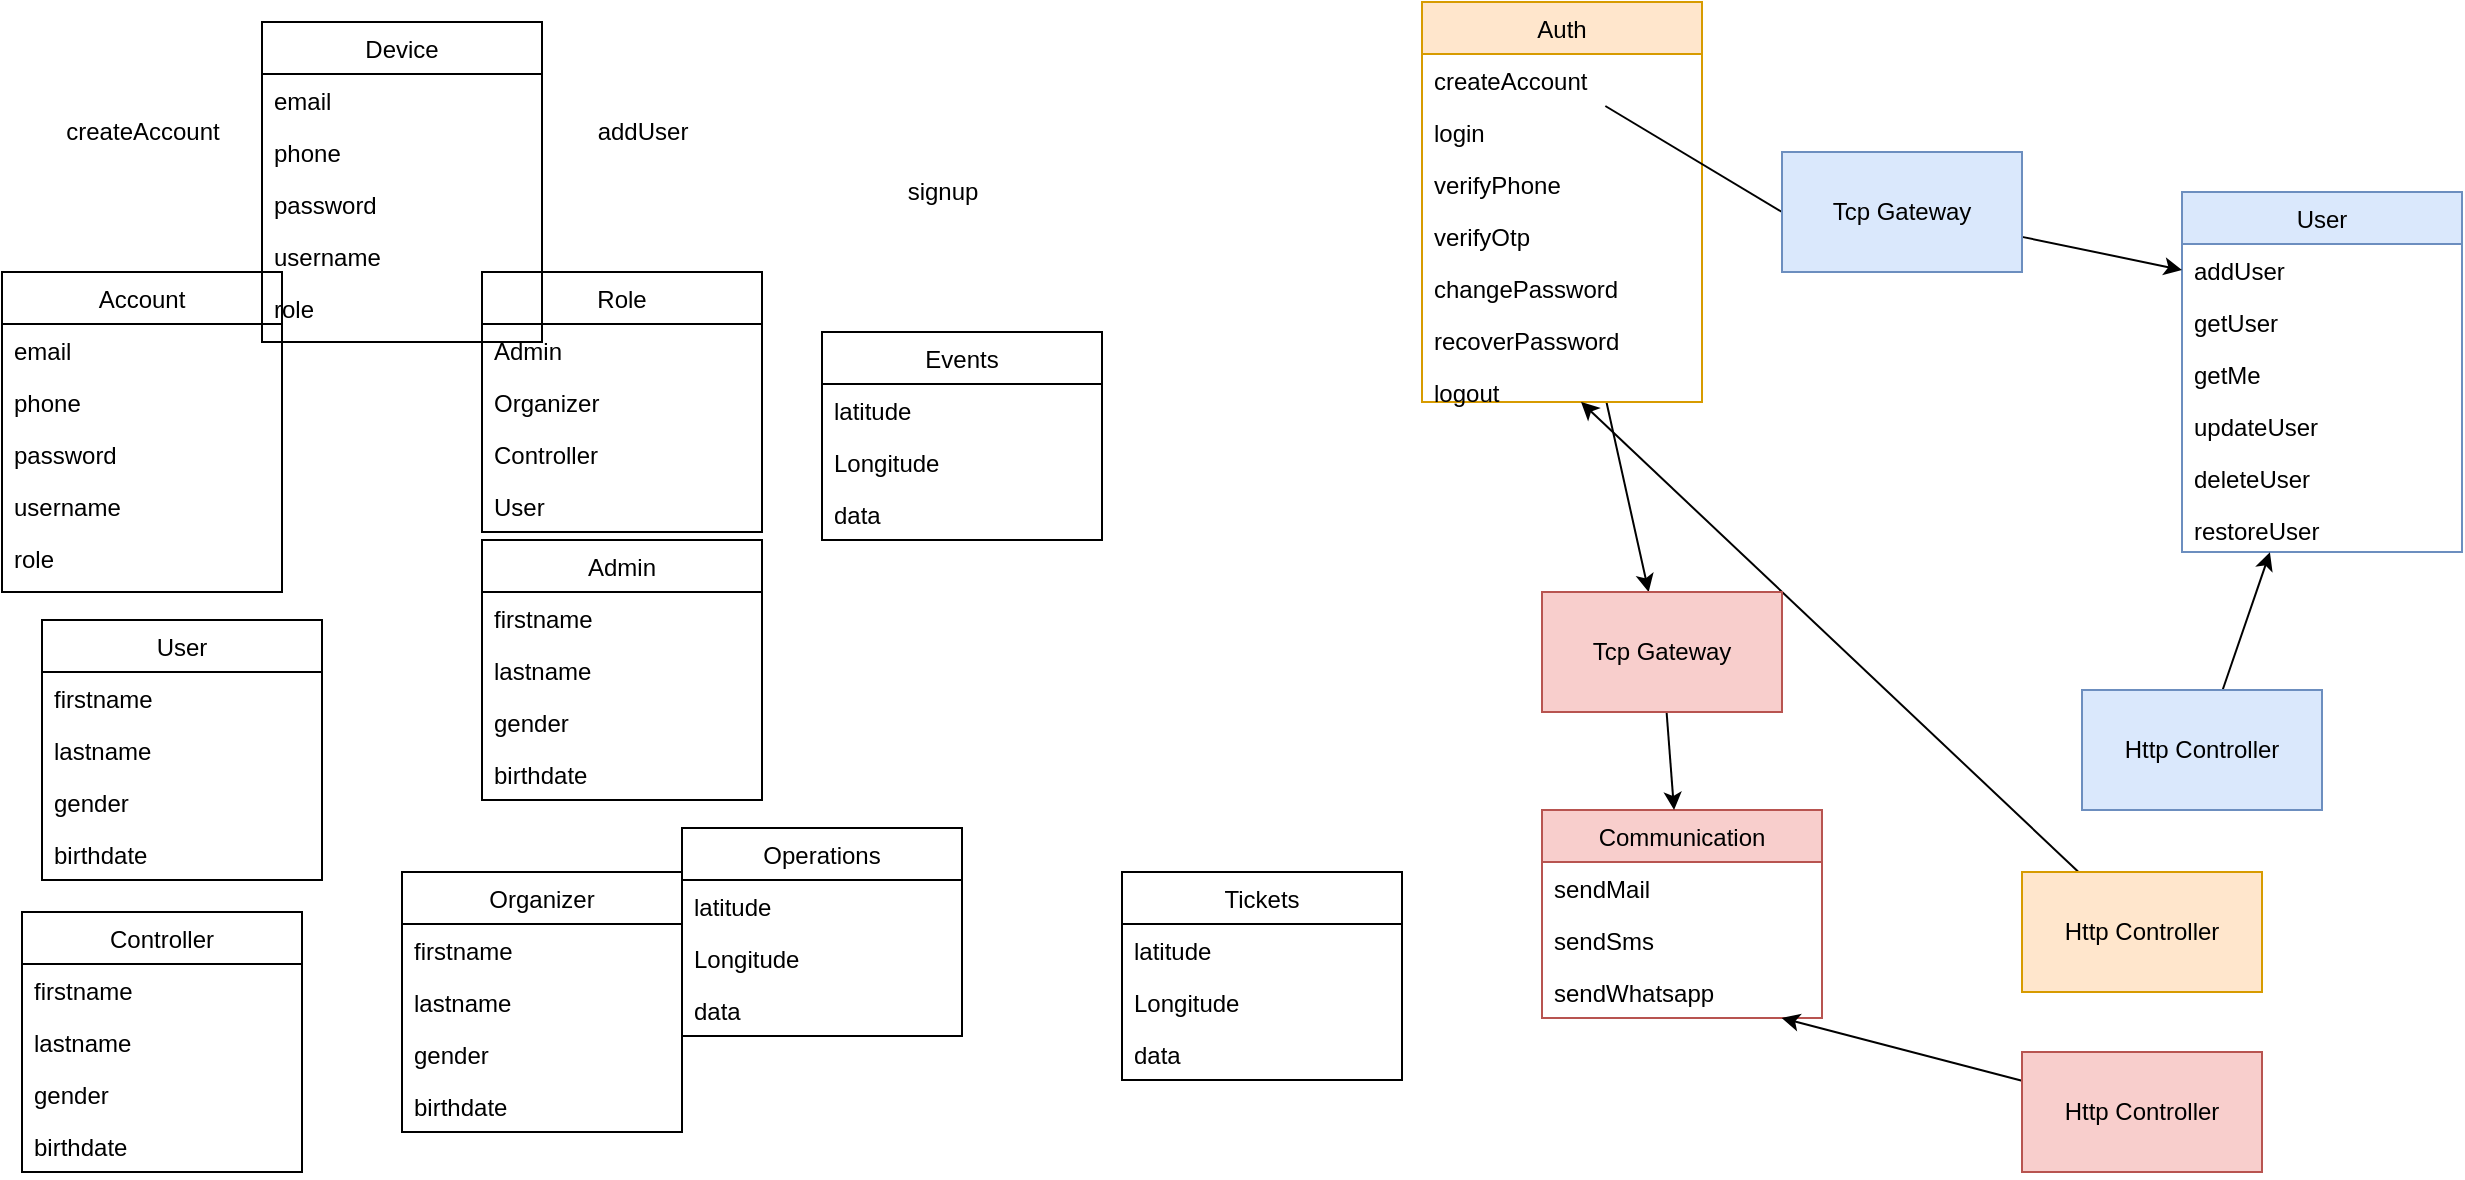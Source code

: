 <mxfile>
    <diagram id="gFHn2AV9WR1kf850kVd5" name="Modelisation">
        <mxGraphModel dx="1052" dy="1747" grid="1" gridSize="10" guides="1" tooltips="1" connect="1" arrows="1" fold="1" page="1" pageScale="1" pageWidth="850" pageHeight="1100" math="0" shadow="0">
            <root>
                <mxCell id="0"/>
                <mxCell id="1" parent="0"/>
                <mxCell id="2" value="Account" style="swimlane;fontStyle=0;childLayout=stackLayout;horizontal=1;startSize=26;fillColor=none;horizontalStack=0;resizeParent=1;resizeParentMax=0;resizeLast=0;collapsible=1;marginBottom=0;" parent="1" vertex="1">
                    <mxGeometry x="10" y="130" width="140" height="160" as="geometry"/>
                </mxCell>
                <mxCell id="3" value="email" style="text;strokeColor=none;fillColor=none;align=left;verticalAlign=top;spacingLeft=4;spacingRight=4;overflow=hidden;rotatable=0;points=[[0,0.5],[1,0.5]];portConstraint=eastwest;" parent="2" vertex="1">
                    <mxGeometry y="26" width="140" height="26" as="geometry"/>
                </mxCell>
                <mxCell id="4" value="phone" style="text;strokeColor=none;fillColor=none;align=left;verticalAlign=top;spacingLeft=4;spacingRight=4;overflow=hidden;rotatable=0;points=[[0,0.5],[1,0.5]];portConstraint=eastwest;" parent="2" vertex="1">
                    <mxGeometry y="52" width="140" height="26" as="geometry"/>
                </mxCell>
                <mxCell id="23" value="password" style="text;strokeColor=none;fillColor=none;align=left;verticalAlign=top;spacingLeft=4;spacingRight=4;overflow=hidden;rotatable=0;points=[[0,0.5],[1,0.5]];portConstraint=eastwest;" parent="2" vertex="1">
                    <mxGeometry y="78" width="140" height="26" as="geometry"/>
                </mxCell>
                <mxCell id="25" value="username" style="text;strokeColor=none;fillColor=none;align=left;verticalAlign=top;spacingLeft=4;spacingRight=4;overflow=hidden;rotatable=0;points=[[0,0.5],[1,0.5]];portConstraint=eastwest;" parent="2" vertex="1">
                    <mxGeometry y="104" width="140" height="26" as="geometry"/>
                </mxCell>
                <mxCell id="5" value="role" style="text;strokeColor=none;fillColor=none;align=left;verticalAlign=top;spacingLeft=4;spacingRight=4;overflow=hidden;rotatable=0;points=[[0,0.5],[1,0.5]];portConstraint=eastwest;" parent="2" vertex="1">
                    <mxGeometry y="130" width="140" height="30" as="geometry"/>
                </mxCell>
                <mxCell id="6" value="User" style="swimlane;fontStyle=0;childLayout=stackLayout;horizontal=1;startSize=26;fillColor=none;horizontalStack=0;resizeParent=1;resizeParentMax=0;resizeLast=0;collapsible=1;marginBottom=0;" parent="1" vertex="1">
                    <mxGeometry x="30" y="304" width="140" height="130" as="geometry"/>
                </mxCell>
                <mxCell id="7" value="firstname" style="text;strokeColor=none;fillColor=none;align=left;verticalAlign=top;spacingLeft=4;spacingRight=4;overflow=hidden;rotatable=0;points=[[0,0.5],[1,0.5]];portConstraint=eastwest;" parent="6" vertex="1">
                    <mxGeometry y="26" width="140" height="26" as="geometry"/>
                </mxCell>
                <mxCell id="27" value="lastname" style="text;strokeColor=none;fillColor=none;align=left;verticalAlign=top;spacingLeft=4;spacingRight=4;overflow=hidden;rotatable=0;points=[[0,0.5],[1,0.5]];portConstraint=eastwest;" parent="6" vertex="1">
                    <mxGeometry y="52" width="140" height="26" as="geometry"/>
                </mxCell>
                <mxCell id="28" value="gender" style="text;strokeColor=none;fillColor=none;align=left;verticalAlign=top;spacingLeft=4;spacingRight=4;overflow=hidden;rotatable=0;points=[[0,0.5],[1,0.5]];portConstraint=eastwest;" parent="6" vertex="1">
                    <mxGeometry y="78" width="140" height="26" as="geometry"/>
                </mxCell>
                <mxCell id="9" value="birthdate" style="text;strokeColor=none;fillColor=none;align=left;verticalAlign=top;spacingLeft=4;spacingRight=4;overflow=hidden;rotatable=0;points=[[0,0.5],[1,0.5]];portConstraint=eastwest;" parent="6" vertex="1">
                    <mxGeometry y="104" width="140" height="26" as="geometry"/>
                </mxCell>
                <mxCell id="10" value="Events" style="swimlane;fontStyle=0;childLayout=stackLayout;horizontal=1;startSize=26;fillColor=none;horizontalStack=0;resizeParent=1;resizeParentMax=0;resizeLast=0;collapsible=1;marginBottom=0;" parent="1" vertex="1">
                    <mxGeometry x="420" y="160" width="140" height="104" as="geometry"/>
                </mxCell>
                <mxCell id="11" value="latitude" style="text;strokeColor=none;fillColor=none;align=left;verticalAlign=top;spacingLeft=4;spacingRight=4;overflow=hidden;rotatable=0;points=[[0,0.5],[1,0.5]];portConstraint=eastwest;" parent="10" vertex="1">
                    <mxGeometry y="26" width="140" height="26" as="geometry"/>
                </mxCell>
                <mxCell id="12" value="Longitude" style="text;strokeColor=none;fillColor=none;align=left;verticalAlign=top;spacingLeft=4;spacingRight=4;overflow=hidden;rotatable=0;points=[[0,0.5],[1,0.5]];portConstraint=eastwest;" parent="10" vertex="1">
                    <mxGeometry y="52" width="140" height="26" as="geometry"/>
                </mxCell>
                <mxCell id="13" value="data" style="text;strokeColor=none;fillColor=none;align=left;verticalAlign=top;spacingLeft=4;spacingRight=4;overflow=hidden;rotatable=0;points=[[0,0.5],[1,0.5]];portConstraint=eastwest;" parent="10" vertex="1">
                    <mxGeometry y="78" width="140" height="26" as="geometry"/>
                </mxCell>
                <mxCell id="15" value="Tickets" style="swimlane;fontStyle=0;childLayout=stackLayout;horizontal=1;startSize=26;fillColor=none;horizontalStack=0;resizeParent=1;resizeParentMax=0;resizeLast=0;collapsible=1;marginBottom=0;" parent="1" vertex="1">
                    <mxGeometry x="570" y="430" width="140" height="104" as="geometry"/>
                </mxCell>
                <mxCell id="16" value="latitude" style="text;strokeColor=none;fillColor=none;align=left;verticalAlign=top;spacingLeft=4;spacingRight=4;overflow=hidden;rotatable=0;points=[[0,0.5],[1,0.5]];portConstraint=eastwest;" parent="15" vertex="1">
                    <mxGeometry y="26" width="140" height="26" as="geometry"/>
                </mxCell>
                <mxCell id="17" value="Longitude" style="text;strokeColor=none;fillColor=none;align=left;verticalAlign=top;spacingLeft=4;spacingRight=4;overflow=hidden;rotatable=0;points=[[0,0.5],[1,0.5]];portConstraint=eastwest;" parent="15" vertex="1">
                    <mxGeometry y="52" width="140" height="26" as="geometry"/>
                </mxCell>
                <mxCell id="18" value="data" style="text;strokeColor=none;fillColor=none;align=left;verticalAlign=top;spacingLeft=4;spacingRight=4;overflow=hidden;rotatable=0;points=[[0,0.5],[1,0.5]];portConstraint=eastwest;" parent="15" vertex="1">
                    <mxGeometry y="78" width="140" height="26" as="geometry"/>
                </mxCell>
                <mxCell id="19" value="Operations" style="swimlane;fontStyle=0;childLayout=stackLayout;horizontal=1;startSize=26;fillColor=none;horizontalStack=0;resizeParent=1;resizeParentMax=0;resizeLast=0;collapsible=1;marginBottom=0;" parent="1" vertex="1">
                    <mxGeometry x="350" y="408" width="140" height="104" as="geometry"/>
                </mxCell>
                <mxCell id="20" value="latitude" style="text;strokeColor=none;fillColor=none;align=left;verticalAlign=top;spacingLeft=4;spacingRight=4;overflow=hidden;rotatable=0;points=[[0,0.5],[1,0.5]];portConstraint=eastwest;" parent="19" vertex="1">
                    <mxGeometry y="26" width="140" height="26" as="geometry"/>
                </mxCell>
                <mxCell id="21" value="Longitude" style="text;strokeColor=none;fillColor=none;align=left;verticalAlign=top;spacingLeft=4;spacingRight=4;overflow=hidden;rotatable=0;points=[[0,0.5],[1,0.5]];portConstraint=eastwest;" parent="19" vertex="1">
                    <mxGeometry y="52" width="140" height="26" as="geometry"/>
                </mxCell>
                <mxCell id="22" value="data" style="text;strokeColor=none;fillColor=none;align=left;verticalAlign=top;spacingLeft=4;spacingRight=4;overflow=hidden;rotatable=0;points=[[0,0.5],[1,0.5]];portConstraint=eastwest;" parent="19" vertex="1">
                    <mxGeometry y="78" width="140" height="26" as="geometry"/>
                </mxCell>
                <mxCell id="29" value="Organizer" style="swimlane;fontStyle=0;childLayout=stackLayout;horizontal=1;startSize=26;fillColor=none;horizontalStack=0;resizeParent=1;resizeParentMax=0;resizeLast=0;collapsible=1;marginBottom=0;" parent="1" vertex="1">
                    <mxGeometry x="210" y="430" width="140" height="130" as="geometry"/>
                </mxCell>
                <mxCell id="30" value="firstname" style="text;strokeColor=none;fillColor=none;align=left;verticalAlign=top;spacingLeft=4;spacingRight=4;overflow=hidden;rotatable=0;points=[[0,0.5],[1,0.5]];portConstraint=eastwest;" parent="29" vertex="1">
                    <mxGeometry y="26" width="140" height="26" as="geometry"/>
                </mxCell>
                <mxCell id="31" value="lastname" style="text;strokeColor=none;fillColor=none;align=left;verticalAlign=top;spacingLeft=4;spacingRight=4;overflow=hidden;rotatable=0;points=[[0,0.5],[1,0.5]];portConstraint=eastwest;" parent="29" vertex="1">
                    <mxGeometry y="52" width="140" height="26" as="geometry"/>
                </mxCell>
                <mxCell id="32" value="gender" style="text;strokeColor=none;fillColor=none;align=left;verticalAlign=top;spacingLeft=4;spacingRight=4;overflow=hidden;rotatable=0;points=[[0,0.5],[1,0.5]];portConstraint=eastwest;" parent="29" vertex="1">
                    <mxGeometry y="78" width="140" height="26" as="geometry"/>
                </mxCell>
                <mxCell id="33" value="birthdate" style="text;strokeColor=none;fillColor=none;align=left;verticalAlign=top;spacingLeft=4;spacingRight=4;overflow=hidden;rotatable=0;points=[[0,0.5],[1,0.5]];portConstraint=eastwest;" parent="29" vertex="1">
                    <mxGeometry y="104" width="140" height="26" as="geometry"/>
                </mxCell>
                <mxCell id="34" value="Admin" style="swimlane;fontStyle=0;childLayout=stackLayout;horizontal=1;startSize=26;fillColor=none;horizontalStack=0;resizeParent=1;resizeParentMax=0;resizeLast=0;collapsible=1;marginBottom=0;" parent="1" vertex="1">
                    <mxGeometry x="250" y="264" width="140" height="130" as="geometry"/>
                </mxCell>
                <mxCell id="35" value="firstname" style="text;strokeColor=none;fillColor=none;align=left;verticalAlign=top;spacingLeft=4;spacingRight=4;overflow=hidden;rotatable=0;points=[[0,0.5],[1,0.5]];portConstraint=eastwest;" parent="34" vertex="1">
                    <mxGeometry y="26" width="140" height="26" as="geometry"/>
                </mxCell>
                <mxCell id="36" value="lastname" style="text;strokeColor=none;fillColor=none;align=left;verticalAlign=top;spacingLeft=4;spacingRight=4;overflow=hidden;rotatable=0;points=[[0,0.5],[1,0.5]];portConstraint=eastwest;" parent="34" vertex="1">
                    <mxGeometry y="52" width="140" height="26" as="geometry"/>
                </mxCell>
                <mxCell id="37" value="gender" style="text;strokeColor=none;fillColor=none;align=left;verticalAlign=top;spacingLeft=4;spacingRight=4;overflow=hidden;rotatable=0;points=[[0,0.5],[1,0.5]];portConstraint=eastwest;" parent="34" vertex="1">
                    <mxGeometry y="78" width="140" height="26" as="geometry"/>
                </mxCell>
                <mxCell id="38" value="birthdate" style="text;strokeColor=none;fillColor=none;align=left;verticalAlign=top;spacingLeft=4;spacingRight=4;overflow=hidden;rotatable=0;points=[[0,0.5],[1,0.5]];portConstraint=eastwest;" parent="34" vertex="1">
                    <mxGeometry y="104" width="140" height="26" as="geometry"/>
                </mxCell>
                <mxCell id="39" value="Role" style="swimlane;fontStyle=0;childLayout=stackLayout;horizontal=1;startSize=26;fillColor=none;horizontalStack=0;resizeParent=1;resizeParentMax=0;resizeLast=0;collapsible=1;marginBottom=0;" parent="1" vertex="1">
                    <mxGeometry x="250" y="130" width="140" height="130" as="geometry"/>
                </mxCell>
                <mxCell id="40" value="Admin" style="text;strokeColor=none;fillColor=none;align=left;verticalAlign=top;spacingLeft=4;spacingRight=4;overflow=hidden;rotatable=0;points=[[0,0.5],[1,0.5]];portConstraint=eastwest;" parent="39" vertex="1">
                    <mxGeometry y="26" width="140" height="26" as="geometry"/>
                </mxCell>
                <mxCell id="41" value="Organizer" style="text;strokeColor=none;fillColor=none;align=left;verticalAlign=top;spacingLeft=4;spacingRight=4;overflow=hidden;rotatable=0;points=[[0,0.5],[1,0.5]];portConstraint=eastwest;" parent="39" vertex="1">
                    <mxGeometry y="52" width="140" height="26" as="geometry"/>
                </mxCell>
                <mxCell id="42" value="Controller" style="text;strokeColor=none;fillColor=none;align=left;verticalAlign=top;spacingLeft=4;spacingRight=4;overflow=hidden;rotatable=0;points=[[0,0.5],[1,0.5]];portConstraint=eastwest;" parent="39" vertex="1">
                    <mxGeometry y="78" width="140" height="26" as="geometry"/>
                </mxCell>
                <mxCell id="46" value="User" style="text;strokeColor=none;fillColor=none;align=left;verticalAlign=top;spacingLeft=4;spacingRight=4;overflow=hidden;rotatable=0;points=[[0,0.5],[1,0.5]];portConstraint=eastwest;" parent="39" vertex="1">
                    <mxGeometry y="104" width="140" height="26" as="geometry"/>
                </mxCell>
                <mxCell id="47" value="Controller" style="swimlane;fontStyle=0;childLayout=stackLayout;horizontal=1;startSize=26;fillColor=none;horizontalStack=0;resizeParent=1;resizeParentMax=0;resizeLast=0;collapsible=1;marginBottom=0;" parent="1" vertex="1">
                    <mxGeometry x="20" y="450" width="140" height="130" as="geometry"/>
                </mxCell>
                <mxCell id="48" value="firstname" style="text;strokeColor=none;fillColor=none;align=left;verticalAlign=top;spacingLeft=4;spacingRight=4;overflow=hidden;rotatable=0;points=[[0,0.5],[1,0.5]];portConstraint=eastwest;" parent="47" vertex="1">
                    <mxGeometry y="26" width="140" height="26" as="geometry"/>
                </mxCell>
                <mxCell id="49" value="lastname" style="text;strokeColor=none;fillColor=none;align=left;verticalAlign=top;spacingLeft=4;spacingRight=4;overflow=hidden;rotatable=0;points=[[0,0.5],[1,0.5]];portConstraint=eastwest;" parent="47" vertex="1">
                    <mxGeometry y="52" width="140" height="26" as="geometry"/>
                </mxCell>
                <mxCell id="50" value="gender" style="text;strokeColor=none;fillColor=none;align=left;verticalAlign=top;spacingLeft=4;spacingRight=4;overflow=hidden;rotatable=0;points=[[0,0.5],[1,0.5]];portConstraint=eastwest;" parent="47" vertex="1">
                    <mxGeometry y="78" width="140" height="26" as="geometry"/>
                </mxCell>
                <mxCell id="51" value="birthdate" style="text;strokeColor=none;fillColor=none;align=left;verticalAlign=top;spacingLeft=4;spacingRight=4;overflow=hidden;rotatable=0;points=[[0,0.5],[1,0.5]];portConstraint=eastwest;" parent="47" vertex="1">
                    <mxGeometry y="104" width="140" height="26" as="geometry"/>
                </mxCell>
                <mxCell id="52" value="createAccount" style="text;html=1;align=center;verticalAlign=middle;resizable=0;points=[];autosize=1;strokeColor=none;fillColor=none;" parent="1" vertex="1">
                    <mxGeometry x="30" y="45" width="100" height="30" as="geometry"/>
                </mxCell>
                <mxCell id="53" value="addUser" style="text;html=1;align=center;verticalAlign=middle;resizable=0;points=[];autosize=1;strokeColor=none;fillColor=none;" parent="1" vertex="1">
                    <mxGeometry x="295" y="45" width="70" height="30" as="geometry"/>
                </mxCell>
                <mxCell id="54" value="User" style="swimlane;fontStyle=0;childLayout=stackLayout;horizontal=1;startSize=26;fillColor=#dae8fc;horizontalStack=0;resizeParent=1;resizeParentMax=0;resizeLast=0;collapsible=1;marginBottom=0;strokeColor=#6c8ebf;" parent="1" vertex="1">
                    <mxGeometry x="1100" y="90" width="140" height="180" as="geometry"/>
                </mxCell>
                <mxCell id="55" value="addUser" style="text;strokeColor=none;fillColor=none;align=left;verticalAlign=top;spacingLeft=4;spacingRight=4;overflow=hidden;rotatable=0;points=[[0,0.5],[1,0.5]];portConstraint=eastwest;" parent="54" vertex="1">
                    <mxGeometry y="26" width="140" height="26" as="geometry"/>
                </mxCell>
                <mxCell id="56" value="getUser" style="text;strokeColor=none;fillColor=none;align=left;verticalAlign=top;spacingLeft=4;spacingRight=4;overflow=hidden;rotatable=0;points=[[0,0.5],[1,0.5]];portConstraint=eastwest;" parent="54" vertex="1">
                    <mxGeometry y="52" width="140" height="26" as="geometry"/>
                </mxCell>
                <mxCell id="57" value="getMe" style="text;strokeColor=none;fillColor=none;align=left;verticalAlign=top;spacingLeft=4;spacingRight=4;overflow=hidden;rotatable=0;points=[[0,0.5],[1,0.5]];portConstraint=eastwest;" parent="54" vertex="1">
                    <mxGeometry y="78" width="140" height="26" as="geometry"/>
                </mxCell>
                <mxCell id="58" value="updateUser" style="text;strokeColor=none;fillColor=none;align=left;verticalAlign=top;spacingLeft=4;spacingRight=4;overflow=hidden;rotatable=0;points=[[0,0.5],[1,0.5]];portConstraint=eastwest;" parent="54" vertex="1">
                    <mxGeometry y="104" width="140" height="26" as="geometry"/>
                </mxCell>
                <mxCell id="75" value="deleteUser" style="text;strokeColor=none;fillColor=none;align=left;verticalAlign=top;spacingLeft=4;spacingRight=4;overflow=hidden;rotatable=0;points=[[0,0.5],[1,0.5]];portConstraint=eastwest;" parent="54" vertex="1">
                    <mxGeometry y="130" width="140" height="26" as="geometry"/>
                </mxCell>
                <mxCell id="76" value="restoreUser" style="text;strokeColor=none;fillColor=none;align=left;verticalAlign=top;spacingLeft=4;spacingRight=4;overflow=hidden;rotatable=0;points=[[0,0.5],[1,0.5]];portConstraint=eastwest;" parent="54" vertex="1">
                    <mxGeometry y="156" width="140" height="24" as="geometry"/>
                </mxCell>
                <mxCell id="104" style="edgeStyle=none;html=1;" parent="1" source="59" target="98" edge="1">
                    <mxGeometry relative="1" as="geometry"/>
                </mxCell>
                <mxCell id="59" value="Auth" style="swimlane;fontStyle=0;childLayout=stackLayout;horizontal=1;startSize=26;fillColor=#ffe6cc;horizontalStack=0;resizeParent=1;resizeParentMax=0;resizeLast=0;collapsible=1;marginBottom=0;strokeColor=#d79b00;" parent="1" vertex="1">
                    <mxGeometry x="720" y="-5" width="140" height="200" as="geometry"/>
                </mxCell>
                <mxCell id="60" value="createAccount" style="text;strokeColor=none;fillColor=none;align=left;verticalAlign=top;spacingLeft=4;spacingRight=4;overflow=hidden;rotatable=0;points=[[0,0.5],[1,0.5]];portConstraint=eastwest;" parent="59" vertex="1">
                    <mxGeometry y="26" width="140" height="26" as="geometry"/>
                </mxCell>
                <mxCell id="61" value="login" style="text;strokeColor=none;fillColor=none;align=left;verticalAlign=top;spacingLeft=4;spacingRight=4;overflow=hidden;rotatable=0;points=[[0,0.5],[1,0.5]];portConstraint=eastwest;" parent="59" vertex="1">
                    <mxGeometry y="52" width="140" height="26" as="geometry"/>
                </mxCell>
                <mxCell id="62" value="verifyPhone" style="text;strokeColor=none;fillColor=none;align=left;verticalAlign=top;spacingLeft=4;spacingRight=4;overflow=hidden;rotatable=0;points=[[0,0.5],[1,0.5]];portConstraint=eastwest;" parent="59" vertex="1">
                    <mxGeometry y="78" width="140" height="26" as="geometry"/>
                </mxCell>
                <mxCell id="78" value="verifyOtp" style="text;strokeColor=none;fillColor=none;align=left;verticalAlign=top;spacingLeft=4;spacingRight=4;overflow=hidden;rotatable=0;points=[[0,0.5],[1,0.5]];portConstraint=eastwest;" parent="59" vertex="1">
                    <mxGeometry y="104" width="140" height="26" as="geometry"/>
                </mxCell>
                <mxCell id="80" value="changePassword" style="text;strokeColor=none;fillColor=none;align=left;verticalAlign=top;spacingLeft=4;spacingRight=4;overflow=hidden;rotatable=0;points=[[0,0.5],[1,0.5]];portConstraint=eastwest;" parent="59" vertex="1">
                    <mxGeometry y="130" width="140" height="26" as="geometry"/>
                </mxCell>
                <mxCell id="82" value="recoverPassword" style="text;strokeColor=none;fillColor=none;align=left;verticalAlign=top;spacingLeft=4;spacingRight=4;overflow=hidden;rotatable=0;points=[[0,0.5],[1,0.5]];portConstraint=eastwest;" parent="59" vertex="1">
                    <mxGeometry y="156" width="140" height="26" as="geometry"/>
                </mxCell>
                <mxCell id="63" value="logout" style="text;strokeColor=none;fillColor=none;align=left;verticalAlign=top;spacingLeft=4;spacingRight=4;overflow=hidden;rotatable=0;points=[[0,0.5],[1,0.5]];portConstraint=eastwest;" parent="59" vertex="1">
                    <mxGeometry y="182" width="140" height="18" as="geometry"/>
                </mxCell>
                <mxCell id="64" value="signup" style="text;html=1;align=center;verticalAlign=middle;resizable=0;points=[];autosize=1;strokeColor=none;fillColor=none;" parent="1" vertex="1">
                    <mxGeometry x="450" y="75" width="60" height="30" as="geometry"/>
                </mxCell>
                <mxCell id="65" value="" style="edgeStyle=none;html=1;entryX=0;entryY=0.5;entryDx=0;entryDy=0;startArrow=none;" parent="1" source="83" target="55" edge="1">
                    <mxGeometry relative="1" as="geometry"/>
                </mxCell>
                <mxCell id="66" value="Device" style="swimlane;fontStyle=0;childLayout=stackLayout;horizontal=1;startSize=26;fillColor=none;horizontalStack=0;resizeParent=1;resizeParentMax=0;resizeLast=0;collapsible=1;marginBottom=0;" parent="1" vertex="1">
                    <mxGeometry x="140" y="5" width="140" height="160" as="geometry"/>
                </mxCell>
                <mxCell id="67" value="email" style="text;strokeColor=none;fillColor=none;align=left;verticalAlign=top;spacingLeft=4;spacingRight=4;overflow=hidden;rotatable=0;points=[[0,0.5],[1,0.5]];portConstraint=eastwest;" parent="66" vertex="1">
                    <mxGeometry y="26" width="140" height="26" as="geometry"/>
                </mxCell>
                <mxCell id="68" value="phone" style="text;strokeColor=none;fillColor=none;align=left;verticalAlign=top;spacingLeft=4;spacingRight=4;overflow=hidden;rotatable=0;points=[[0,0.5],[1,0.5]];portConstraint=eastwest;" parent="66" vertex="1">
                    <mxGeometry y="52" width="140" height="26" as="geometry"/>
                </mxCell>
                <mxCell id="69" value="password" style="text;strokeColor=none;fillColor=none;align=left;verticalAlign=top;spacingLeft=4;spacingRight=4;overflow=hidden;rotatable=0;points=[[0,0.5],[1,0.5]];portConstraint=eastwest;" parent="66" vertex="1">
                    <mxGeometry y="78" width="140" height="26" as="geometry"/>
                </mxCell>
                <mxCell id="70" value="username" style="text;strokeColor=none;fillColor=none;align=left;verticalAlign=top;spacingLeft=4;spacingRight=4;overflow=hidden;rotatable=0;points=[[0,0.5],[1,0.5]];portConstraint=eastwest;" parent="66" vertex="1">
                    <mxGeometry y="104" width="140" height="26" as="geometry"/>
                </mxCell>
                <mxCell id="71" value="role" style="text;strokeColor=none;fillColor=none;align=left;verticalAlign=top;spacingLeft=4;spacingRight=4;overflow=hidden;rotatable=0;points=[[0,0.5],[1,0.5]];portConstraint=eastwest;" parent="66" vertex="1">
                    <mxGeometry y="130" width="140" height="30" as="geometry"/>
                </mxCell>
                <mxCell id="102" style="edgeStyle=none;html=1;" parent="1" source="84" target="63" edge="1">
                    <mxGeometry relative="1" as="geometry"/>
                </mxCell>
                <mxCell id="84" value="Http Controller" style="rounded=0;whiteSpace=wrap;html=1;fillColor=#ffe6cc;strokeColor=#d79b00;" parent="1" vertex="1">
                    <mxGeometry x="1020" y="430" width="120" height="60" as="geometry"/>
                </mxCell>
                <mxCell id="85" value="" style="edgeStyle=none;html=1;entryX=0;entryY=0.5;entryDx=0;entryDy=0;endArrow=none;" parent="1" source="60" target="83" edge="1">
                    <mxGeometry relative="1" as="geometry">
                        <mxPoint x="740" y="85.207" as="sourcePoint"/>
                        <mxPoint x="960" y="89" as="targetPoint"/>
                    </mxGeometry>
                </mxCell>
                <mxCell id="83" value="Tcp Gateway" style="rounded=0;whiteSpace=wrap;html=1;fillColor=#dae8fc;strokeColor=#6c8ebf;" parent="1" vertex="1">
                    <mxGeometry x="900" y="70" width="120" height="60" as="geometry"/>
                </mxCell>
                <mxCell id="101" style="edgeStyle=none;html=1;entryX=0.314;entryY=1.007;entryDx=0;entryDy=0;entryPerimeter=0;" parent="1" source="86" target="76" edge="1">
                    <mxGeometry relative="1" as="geometry"/>
                </mxCell>
                <mxCell id="86" value="Http Controller" style="rounded=0;whiteSpace=wrap;html=1;fillColor=#dae8fc;strokeColor=#6c8ebf;" parent="1" vertex="1">
                    <mxGeometry x="1050" y="339" width="120" height="60" as="geometry"/>
                </mxCell>
                <mxCell id="89" value="Communication" style="swimlane;fontStyle=0;childLayout=stackLayout;horizontal=1;startSize=26;fillColor=#f8cecc;horizontalStack=0;resizeParent=1;resizeParentMax=0;resizeLast=0;collapsible=1;marginBottom=0;strokeColor=#b85450;" parent="1" vertex="1">
                    <mxGeometry x="780" y="399" width="140" height="104" as="geometry"/>
                </mxCell>
                <mxCell id="90" value="sendMail" style="text;strokeColor=none;fillColor=none;align=left;verticalAlign=top;spacingLeft=4;spacingRight=4;overflow=hidden;rotatable=0;points=[[0,0.5],[1,0.5]];portConstraint=eastwest;" parent="89" vertex="1">
                    <mxGeometry y="26" width="140" height="26" as="geometry"/>
                </mxCell>
                <mxCell id="91" value="sendSms" style="text;strokeColor=none;fillColor=none;align=left;verticalAlign=top;spacingLeft=4;spacingRight=4;overflow=hidden;rotatable=0;points=[[0,0.5],[1,0.5]];portConstraint=eastwest;" parent="89" vertex="1">
                    <mxGeometry y="52" width="140" height="26" as="geometry"/>
                </mxCell>
                <mxCell id="92" value="sendWhatsapp" style="text;strokeColor=none;fillColor=none;align=left;verticalAlign=top;spacingLeft=4;spacingRight=4;overflow=hidden;rotatable=0;points=[[0,0.5],[1,0.5]];portConstraint=eastwest;" parent="89" vertex="1">
                    <mxGeometry y="78" width="140" height="26" as="geometry"/>
                </mxCell>
                <mxCell id="105" value="" style="edgeStyle=none;html=1;" parent="1" source="97" target="92" edge="1">
                    <mxGeometry relative="1" as="geometry"/>
                </mxCell>
                <mxCell id="97" value="Http Controller" style="rounded=0;whiteSpace=wrap;html=1;fillColor=#f8cecc;strokeColor=#b85450;" parent="1" vertex="1">
                    <mxGeometry x="1020" y="520" width="120" height="60" as="geometry"/>
                </mxCell>
                <mxCell id="103" style="edgeStyle=none;html=1;" parent="1" source="98" target="89" edge="1">
                    <mxGeometry relative="1" as="geometry"/>
                </mxCell>
                <mxCell id="98" value="Tcp Gateway" style="rounded=0;whiteSpace=wrap;html=1;fillColor=#f8cecc;strokeColor=#b85450;" parent="1" vertex="1">
                    <mxGeometry x="780" y="290" width="120" height="60" as="geometry"/>
                </mxCell>
            </root>
        </mxGraphModel>
    </diagram>
    <diagram id="XQv7HGyHmouMtbPenppp" name="Architecture Docker">
        <mxGraphModel dx="624" dy="647" grid="1" gridSize="10" guides="1" tooltips="1" connect="1" arrows="1" fold="1" page="1" pageScale="1" pageWidth="850" pageHeight="1100" math="0" shadow="0">
            <root>
                <mxCell id="0"/>
                <mxCell id="1" parent="0"/>
                <mxCell id="wJTnKhY5WuKKUxf--ljo-1" value="Machine" style="shape=umlFrame;whiteSpace=wrap;html=1;" parent="1" vertex="1">
                    <mxGeometry x="70" y="130" width="560" height="440" as="geometry"/>
                </mxCell>
                <mxCell id="wJTnKhY5WuKKUxf--ljo-14" value="" style="edgeStyle=none;html=1;" parent="1" source="wJTnKhY5WuKKUxf--ljo-2" target="wJTnKhY5WuKKUxf--ljo-13" edge="1">
                    <mxGeometry relative="1" as="geometry"/>
                </mxCell>
                <mxCell id="pJumznFh4b89ydo69WyN-6" value="" style="edgeStyle=none;html=1;" edge="1" parent="1" source="wJTnKhY5WuKKUxf--ljo-2" target="pJumznFh4b89ydo69WyN-3">
                    <mxGeometry relative="1" as="geometry"/>
                </mxCell>
                <mxCell id="wJTnKhY5WuKKUxf--ljo-2" value="Redis_Db" style="shape=umlFrame;whiteSpace=wrap;html=1;width=60;height=34;" parent="1" vertex="1">
                    <mxGeometry x="100" y="360" width="170" height="90" as="geometry"/>
                </mxCell>
                <mxCell id="wJTnKhY5WuKKUxf--ljo-3" value="localhost" style="text;align=center;fontStyle=1;verticalAlign=middle;spacingLeft=3;spacingRight=3;strokeColor=none;rotatable=0;points=[[0,0.5],[1,0.5]];portConstraint=eastwest;" parent="1" vertex="1">
                    <mxGeometry x="170" y="140" width="80" height="26" as="geometry"/>
                </mxCell>
                <mxCell id="wJTnKhY5WuKKUxf--ljo-4" value="localhost:6379" style="text;align=center;fontStyle=1;verticalAlign=middle;spacingLeft=3;spacingRight=3;strokeColor=none;rotatable=0;points=[[0,0.5],[1,0.5]];portConstraint=eastwest;" parent="1" vertex="1">
                    <mxGeometry x="170" y="370" width="80" height="26" as="geometry"/>
                </mxCell>
                <mxCell id="wJTnKhY5WuKKUxf--ljo-9" value="80" style="text;align=center;fontStyle=1;verticalAlign=middle;spacingLeft=3;spacingRight=3;strokeColor=none;rotatable=0;points=[[0,0.5],[1,0.5]];portConstraint=eastwest;" parent="1" vertex="1">
                    <mxGeometry x="402.5" y="166" width="80" height="26" as="geometry"/>
                </mxCell>
                <mxCell id="wJTnKhY5WuKKUxf--ljo-10" value="Proxy" style="shape=umlFrame;whiteSpace=wrap;html=1;" parent="1" vertex="1">
                    <mxGeometry x="340" y="220" width="142.5" height="90" as="geometry"/>
                </mxCell>
                <mxCell id="wJTnKhY5WuKKUxf--ljo-11" value="" style="html=1;points=[];perimeter=orthogonalPerimeter;" parent="1" vertex="1">
                    <mxGeometry x="450" y="170" width="10" height="80" as="geometry"/>
                </mxCell>
                <mxCell id="wJTnKhY5WuKKUxf--ljo-12" value="80" style="text;align=center;fontStyle=1;verticalAlign=middle;spacingLeft=3;spacingRight=3;strokeColor=none;rotatable=0;points=[[0,0.5],[1,0.5]];portConstraint=eastwest;" parent="1" vertex="1">
                    <mxGeometry x="402.5" y="234" width="80" height="26" as="geometry"/>
                </mxCell>
                <mxCell id="wJTnKhY5WuKKUxf--ljo-13" value="localhost:80" style="text;align=center;fontStyle=1;verticalAlign=middle;spacingLeft=3;spacingRight=3;strokeColor=none;rotatable=0;points=[[0,0.5],[1,0.5]];portConstraint=eastwest;" parent="1" vertex="1">
                    <mxGeometry x="370" y="260" width="80" height="26" as="geometry"/>
                </mxCell>
                <mxCell id="pJumznFh4b89ydo69WyN-2" style="edgeStyle=none;html=1;" edge="1" parent="1" source="X8G4_MiAIpnA4wlGGGbp-1" target="wJTnKhY5WuKKUxf--ljo-10">
                    <mxGeometry relative="1" as="geometry"/>
                </mxCell>
                <mxCell id="X8G4_MiAIpnA4wlGGGbp-1" value="Nest_App" style="shape=umlFrame;whiteSpace=wrap;html=1;" parent="1" vertex="1">
                    <mxGeometry x="100" y="180" width="170" height="90" as="geometry"/>
                </mxCell>
                <mxCell id="pJumznFh4b89ydo69WyN-3" value="localhost:3005" style="text;align=center;fontStyle=1;verticalAlign=middle;spacingLeft=3;spacingRight=3;strokeColor=none;rotatable=0;points=[[0,0.5],[1,0.5]];portConstraint=eastwest;" vertex="1" parent="1">
                    <mxGeometry x="160" y="220" width="80" height="26" as="geometry"/>
                </mxCell>
                <mxCell id="jKrczBQNaITzZbRuip-J-4" value="" style="edgeStyle=none;html=1;" edge="1" parent="1" source="jKrczBQNaITzZbRuip-J-1" target="wJTnKhY5WuKKUxf--ljo-13">
                    <mxGeometry relative="1" as="geometry"/>
                </mxCell>
                <mxCell id="jKrczBQNaITzZbRuip-J-5" value="" style="edgeStyle=none;html=1;entryX=0.967;entryY=1.09;entryDx=0;entryDy=0;entryPerimeter=0;" edge="1" parent="1" source="jKrczBQNaITzZbRuip-J-1" target="pJumznFh4b89ydo69WyN-3">
                    <mxGeometry relative="1" as="geometry"/>
                </mxCell>
                <mxCell id="jKrczBQNaITzZbRuip-J-1" value="Mongo_Db" style="shape=umlFrame;whiteSpace=wrap;html=1;width=60;height=34;" vertex="1" parent="1">
                    <mxGeometry x="310" y="380" width="170" height="90" as="geometry"/>
                </mxCell>
                <mxCell id="jKrczBQNaITzZbRuip-J-3" value="localhost:5432" style="text;align=center;fontStyle=1;verticalAlign=middle;spacingLeft=3;spacingRight=3;strokeColor=none;rotatable=0;points=[[0,0.5],[1,0.5]];portConstraint=eastwest;" vertex="1" parent="1">
                    <mxGeometry x="380" y="424" width="80" height="26" as="geometry"/>
                </mxCell>
            </root>
        </mxGraphModel>
    </diagram>
    <diagram id="89n-9YY2hVjdNfD98zkQ" name="Workflow deployment">
        <mxGraphModel dx="1262" dy="435" grid="1" gridSize="10" guides="1" tooltips="1" connect="1" arrows="1" fold="1" page="1" pageScale="1" pageWidth="850" pageHeight="1100" math="0" shadow="0">
            <root>
                <mxCell id="0"/>
                <mxCell id="1" parent="0"/>
                <mxCell id="o9isepKx89G7Xoa7Ik6p-18" style="edgeStyle=none;html=1;" parent="1" source="o9isepKx89G7Xoa7Ik6p-8" target="o9isepKx89G7Xoa7Ik6p-9" edge="1">
                    <mxGeometry relative="1" as="geometry"/>
                </mxCell>
                <mxCell id="o9isepKx89G7Xoa7Ik6p-8" value="IDE&lt;br&gt;Vs Code" style="shape=ext;double=1;rounded=0;whiteSpace=wrap;html=1;" parent="1" vertex="1">
                    <mxGeometry x="30" y="360" width="120" height="80" as="geometry"/>
                </mxCell>
                <mxCell id="o9isepKx89G7Xoa7Ik6p-19" style="edgeStyle=none;html=1;entryX=0.004;entryY=0.617;entryDx=0;entryDy=0;entryPerimeter=0;" parent="1" source="o9isepKx89G7Xoa7Ik6p-9" target="o9isepKx89G7Xoa7Ik6p-10" edge="1">
                    <mxGeometry relative="1" as="geometry"/>
                </mxCell>
                <mxCell id="o9isepKx89G7Xoa7Ik6p-9" value="Source Code Repository&lt;br&gt;Github" style="shape=ext;double=1;rounded=0;whiteSpace=wrap;html=1;" parent="1" vertex="1">
                    <mxGeometry x="232" y="370" width="120" height="80" as="geometry"/>
                </mxCell>
                <mxCell id="o9isepKx89G7Xoa7Ik6p-20" style="edgeStyle=none;html=1;exitX=0.5;exitY=1;exitDx=0;exitDy=0;entryX=0.5;entryY=0;entryDx=0;entryDy=0;" parent="1" source="o9isepKx89G7Xoa7Ik6p-10" target="o9isepKx89G7Xoa7Ik6p-11" edge="1">
                    <mxGeometry relative="1" as="geometry"/>
                </mxCell>
                <mxCell id="o9isepKx89G7Xoa7Ik6p-10" value="Cloud Build&lt;br&gt;Github actions" style="shape=ext;double=1;rounded=0;whiteSpace=wrap;html=1;" parent="1" vertex="1">
                    <mxGeometry x="410" y="330" width="120" height="80" as="geometry"/>
                </mxCell>
                <mxCell id="o9isepKx89G7Xoa7Ik6p-11" value="Image registery&lt;br&gt;Dockerhub" style="shape=ext;double=1;rounded=0;whiteSpace=wrap;html=1;" parent="1" vertex="1">
                    <mxGeometry x="410" y="460" width="120" height="80" as="geometry"/>
                </mxCell>
                <mxCell id="o9isepKx89G7Xoa7Ik6p-14" style="edgeStyle=none;html=1;entryX=0;entryY=0.75;entryDx=0;entryDy=0;" parent="1" source="o9isepKx89G7Xoa7Ik6p-12" target="o9isepKx89G7Xoa7Ik6p-11" edge="1">
                    <mxGeometry relative="1" as="geometry"/>
                </mxCell>
                <mxCell id="o9isepKx89G7Xoa7Ik6p-16" value="" style="edgeStyle=none;html=1;" parent="1" source="o9isepKx89G7Xoa7Ik6p-12" target="o9isepKx89G7Xoa7Ik6p-13" edge="1">
                    <mxGeometry relative="1" as="geometry"/>
                </mxCell>
                <mxCell id="o9isepKx89G7Xoa7Ik6p-17" value="Update containers" style="edgeLabel;html=1;align=center;verticalAlign=middle;resizable=0;points=[];" parent="o9isepKx89G7Xoa7Ik6p-16" vertex="1" connectable="0">
                    <mxGeometry x="0.414" relative="1" as="geometry">
                        <mxPoint x="15" y="13" as="offset"/>
                    </mxGeometry>
                </mxCell>
                <mxCell id="o9isepKx89G7Xoa7Ik6p-23" value="" style="edgeStyle=none;html=1;" parent="1" source="o9isepKx89G7Xoa7Ik6p-12" target="o9isepKx89G7Xoa7Ik6p-22" edge="1">
                    <mxGeometry relative="1" as="geometry"/>
                </mxCell>
                <mxCell id="o9isepKx89G7Xoa7Ik6p-12" value="Task manager&lt;br&gt;Wachtower" style="shape=ext;double=1;rounded=0;whiteSpace=wrap;html=1;" parent="1" vertex="1">
                    <mxGeometry x="200" y="540" width="110" height="90" as="geometry"/>
                </mxCell>
                <mxCell id="o9isepKx89G7Xoa7Ik6p-13" value="Server Prod" style="shape=ext;double=1;rounded=0;whiteSpace=wrap;html=1;" parent="1" vertex="1">
                    <mxGeometry x="-30" y="505" width="120" height="80" as="geometry"/>
                </mxCell>
                <mxCell id="o9isepKx89G7Xoa7Ik6p-15" value="Check for Updates" style="text;html=1;strokeColor=none;fillColor=none;align=center;verticalAlign=middle;whiteSpace=wrap;rounded=0;" parent="1" vertex="1">
                    <mxGeometry x="350" y="530" width="60" height="30" as="geometry"/>
                </mxCell>
                <mxCell id="o9isepKx89G7Xoa7Ik6p-22" value="Server Staging" style="shape=ext;double=1;rounded=0;whiteSpace=wrap;html=1;" parent="1" vertex="1">
                    <mxGeometry x="-30" y="600" width="120" height="80" as="geometry"/>
                </mxCell>
            </root>
        </mxGraphModel>
    </diagram>
    <diagram id="f0MOqo8JVxMgGETxxtJA" name="Place APi Caching">
        <mxGraphModel dx="412" dy="1535" grid="1" gridSize="10" guides="1" tooltips="1" connect="1" arrows="1" fold="1" page="1" pageScale="1" pageWidth="850" pageHeight="1100" math="0" shadow="0">
            <root>
                <mxCell id="0"/>
                <mxCell id="1" parent="0"/>
                <mxCell id="wvBOOqnlw23AIlRnAqV3-28" style="edgeStyle=none;html=1;exitX=0.25;exitY=0;exitDx=0;exitDy=0;" edge="1" parent="1" source="wvBOOqnlw23AIlRnAqV3-1">
                    <mxGeometry relative="1" as="geometry">
                        <mxPoint x="160" y="90" as="targetPoint"/>
                    </mxGeometry>
                </mxCell>
                <mxCell id="wvBOOqnlw23AIlRnAqV3-1" value="Google map" style="rounded=0;whiteSpace=wrap;html=1;" vertex="1" parent="1">
                    <mxGeometry x="60" y="180" width="120" height="60" as="geometry"/>
                </mxCell>
                <mxCell id="wvBOOqnlw23AIlRnAqV3-10" style="edgeStyle=none;html=1;entryX=0.5;entryY=0;entryDx=0;entryDy=0;" edge="1" parent="1" source="wvBOOqnlw23AIlRnAqV3-2" target="wvBOOqnlw23AIlRnAqV3-1">
                    <mxGeometry relative="1" as="geometry"/>
                </mxCell>
                <mxCell id="wvBOOqnlw23AIlRnAqV3-13" style="edgeStyle=none;html=1;exitX=0.082;exitY=-0.022;exitDx=0;exitDy=0;exitPerimeter=0;" edge="1" parent="1" source="wvBOOqnlw23AIlRnAqV3-2" target="wvBOOqnlw23AIlRnAqV3-12">
                    <mxGeometry relative="1" as="geometry"/>
                </mxCell>
                <mxCell id="wvBOOqnlw23AIlRnAqV3-17" value="SavePlace(Place)" style="edgeLabel;html=1;align=center;verticalAlign=middle;resizable=0;points=[];" vertex="1" connectable="0" parent="wvBOOqnlw23AIlRnAqV3-13">
                    <mxGeometry x="0.679" y="-2" relative="1" as="geometry">
                        <mxPoint x="-16" y="7" as="offset"/>
                    </mxGeometry>
                </mxCell>
                <mxCell id="wvBOOqnlw23AIlRnAqV3-25" style="edgeStyle=none;html=1;" edge="1" parent="1" source="wvBOOqnlw23AIlRnAqV3-2" target="wvBOOqnlw23AIlRnAqV3-3">
                    <mxGeometry relative="1" as="geometry"/>
                </mxCell>
                <mxCell id="wvBOOqnlw23AIlRnAqV3-2" value="Caching API" style="rounded=0;whiteSpace=wrap;html=1;" vertex="1" parent="1">
                    <mxGeometry x="170" y="60" width="120" height="60" as="geometry"/>
                </mxCell>
                <mxCell id="wvBOOqnlw23AIlRnAqV3-4" style="edgeStyle=none;html=1;entryX=1;entryY=0.5;entryDx=0;entryDy=0;" edge="1" parent="1" source="wvBOOqnlw23AIlRnAqV3-3" target="wvBOOqnlw23AIlRnAqV3-1">
                    <mxGeometry relative="1" as="geometry"/>
                </mxCell>
                <mxCell id="wvBOOqnlw23AIlRnAqV3-8" style="edgeStyle=none;html=1;entryX=1;entryY=0.75;entryDx=0;entryDy=0;" edge="1" parent="1" source="wvBOOqnlw23AIlRnAqV3-3" target="wvBOOqnlw23AIlRnAqV3-2">
                    <mxGeometry relative="1" as="geometry"/>
                </mxCell>
                <mxCell id="wvBOOqnlw23AIlRnAqV3-3" value="Client" style="rounded=0;whiteSpace=wrap;html=1;" vertex="1" parent="1">
                    <mxGeometry x="310" y="180" width="120" height="60" as="geometry"/>
                </mxCell>
                <mxCell id="wvBOOqnlw23AIlRnAqV3-5" value="" style="endArrow=classic;html=1;exitX=1;exitY=1;exitDx=0;exitDy=0;entryX=0;entryY=1;entryDx=0;entryDy=0;" edge="1" parent="1" source="wvBOOqnlw23AIlRnAqV3-1" target="wvBOOqnlw23AIlRnAqV3-3">
                    <mxGeometry width="50" height="50" relative="1" as="geometry">
                        <mxPoint x="200" y="260" as="sourcePoint"/>
                        <mxPoint x="250" y="210" as="targetPoint"/>
                    </mxGeometry>
                </mxCell>
                <mxCell id="wvBOOqnlw23AIlRnAqV3-6" value="Lat, Lng" style="text;html=1;align=center;verticalAlign=middle;resizable=0;points=[];autosize=1;strokeColor=none;fillColor=none;" vertex="1" parent="1">
                    <mxGeometry x="185" y="175" width="70" height="30" as="geometry"/>
                </mxCell>
                <mxCell id="wvBOOqnlw23AIlRnAqV3-7" value="Places" style="text;html=1;align=center;verticalAlign=middle;resizable=0;points=[];autosize=1;strokeColor=none;fillColor=none;" vertex="1" parent="1">
                    <mxGeometry x="200" y="250" width="60" height="30" as="geometry"/>
                </mxCell>
                <mxCell id="wvBOOqnlw23AIlRnAqV3-9" value="Lat, Lng" style="text;html=1;align=center;verticalAlign=middle;resizable=0;points=[];autosize=1;strokeColor=none;fillColor=none;" vertex="1" parent="1">
                    <mxGeometry x="305" y="125" width="70" height="30" as="geometry"/>
                </mxCell>
                <mxCell id="wvBOOqnlw23AIlRnAqV3-11" value="La, Lng" style="text;html=1;align=center;verticalAlign=middle;resizable=0;points=[];autosize=1;strokeColor=none;fillColor=none;" vertex="1" parent="1">
                    <mxGeometry x="90" y="125" width="60" height="30" as="geometry"/>
                </mxCell>
                <mxCell id="wvBOOqnlw23AIlRnAqV3-18" style="edgeStyle=none;html=1;entryX=0.849;entryY=-0.022;entryDx=0;entryDy=0;entryPerimeter=0;" edge="1" parent="1" source="wvBOOqnlw23AIlRnAqV3-12" target="wvBOOqnlw23AIlRnAqV3-2">
                    <mxGeometry relative="1" as="geometry"/>
                </mxCell>
                <mxCell id="wvBOOqnlw23AIlRnAqV3-12" value="Db" style="shape=cylinder3;whiteSpace=wrap;html=1;boundedLbl=1;backgroundOutline=1;size=15;" vertex="1" parent="1">
                    <mxGeometry x="190" y="-100" width="60" height="80" as="geometry"/>
                </mxCell>
                <mxCell id="wvBOOqnlw23AIlRnAqV3-14" value="Search Place (Lat, Lng, rayon)" style="text;html=1;align=center;verticalAlign=middle;resizable=0;points=[];autosize=1;strokeColor=none;fillColor=none;" vertex="1" parent="1">
                    <mxGeometry x="245" y="10" width="190" height="30" as="geometry"/>
                </mxCell>
                <mxCell id="wvBOOqnlw23AIlRnAqV3-15" value="" style="endArrow=none;dashed=1;html=1;dashPattern=1 3;strokeWidth=2;exitX=0.5;exitY=0;exitDx=0;exitDy=0;" edge="1" parent="1" source="wvBOOqnlw23AIlRnAqV3-1">
                    <mxGeometry width="50" height="50" relative="1" as="geometry">
                        <mxPoint x="130" y="175" as="sourcePoint"/>
                        <mxPoint x="190" y="125" as="targetPoint"/>
                    </mxGeometry>
                </mxCell>
                <mxCell id="wvBOOqnlw23AIlRnAqV3-19" value="Place" style="swimlane;fontStyle=0;childLayout=stackLayout;horizontal=1;startSize=30;horizontalStack=0;resizeParent=1;resizeParentMax=0;resizeLast=0;collapsible=1;marginBottom=0;whiteSpace=wrap;html=1;" vertex="1" parent="1">
                    <mxGeometry x="90" y="340" width="140" height="180" as="geometry"/>
                </mxCell>
                <mxCell id="wvBOOqnlw23AIlRnAqV3-20" value="id" style="text;strokeColor=none;fillColor=none;align=left;verticalAlign=middle;spacingLeft=4;spacingRight=4;overflow=hidden;points=[[0,0.5],[1,0.5]];portConstraint=eastwest;rotatable=0;whiteSpace=wrap;html=1;" vertex="1" parent="wvBOOqnlw23AIlRnAqV3-19">
                    <mxGeometry y="30" width="140" height="30" as="geometry"/>
                </mxCell>
                <mxCell id="wvBOOqnlw23AIlRnAqV3-21" value="name" style="text;strokeColor=none;fillColor=none;align=left;verticalAlign=middle;spacingLeft=4;spacingRight=4;overflow=hidden;points=[[0,0.5],[1,0.5]];portConstraint=eastwest;rotatable=0;whiteSpace=wrap;html=1;" vertex="1" parent="wvBOOqnlw23AIlRnAqV3-19">
                    <mxGeometry y="60" width="140" height="30" as="geometry"/>
                </mxCell>
                <mxCell id="wvBOOqnlw23AIlRnAqV3-23" value="latitude" style="text;strokeColor=none;fillColor=none;align=left;verticalAlign=middle;spacingLeft=4;spacingRight=4;overflow=hidden;points=[[0,0.5],[1,0.5]];portConstraint=eastwest;rotatable=0;whiteSpace=wrap;html=1;" vertex="1" parent="wvBOOqnlw23AIlRnAqV3-19">
                    <mxGeometry y="90" width="140" height="30" as="geometry"/>
                </mxCell>
                <mxCell id="wvBOOqnlw23AIlRnAqV3-24" value="longitude" style="text;strokeColor=none;fillColor=none;align=left;verticalAlign=middle;spacingLeft=4;spacingRight=4;overflow=hidden;points=[[0,0.5],[1,0.5]];portConstraint=eastwest;rotatable=0;whiteSpace=wrap;html=1;" vertex="1" parent="wvBOOqnlw23AIlRnAqV3-19">
                    <mxGeometry y="120" width="140" height="30" as="geometry"/>
                </mxCell>
                <mxCell id="wvBOOqnlw23AIlRnAqV3-22" value="response: GmapPaces" style="text;strokeColor=none;fillColor=none;align=left;verticalAlign=middle;spacingLeft=4;spacingRight=4;overflow=hidden;points=[[0,0.5],[1,0.5]];portConstraint=eastwest;rotatable=0;whiteSpace=wrap;html=1;" vertex="1" parent="wvBOOqnlw23AIlRnAqV3-19">
                    <mxGeometry y="150" width="140" height="30" as="geometry"/>
                </mxCell>
                <mxCell id="wvBOOqnlw23AIlRnAqV3-26" value="List&amp;lt;Reponses&amp;gt;" style="text;html=1;align=center;verticalAlign=middle;resizable=0;points=[];autosize=1;strokeColor=none;fillColor=none;" vertex="1" parent="1">
                    <mxGeometry x="215" y="150" width="110" height="30" as="geometry"/>
                </mxCell>
                <mxCell id="wvBOOqnlw23AIlRnAqV3-30" value="&lt;span style=&quot;font-size: 11px;&quot;&gt;https://maps.googleapis.com/maps/api/place/nearbysearch/json?location=${position.latitude},${position.longitude}&amp;amp;rankby=distance&amp;amp;key=${AppGlobalVariables.googleMapsKey}&lt;/span&gt;" style="text;html=1;strokeColor=none;fillColor=none;align=center;verticalAlign=middle;whiteSpace=wrap;rounded=0;" vertex="1" parent="1">
                    <mxGeometry x="290" y="280" width="60" height="30" as="geometry"/>
                </mxCell>
                <mxCell id="wvBOOqnlw23AIlRnAqV3-32" value="Place" style="swimlane;fontStyle=0;childLayout=stackLayout;horizontal=1;startSize=30;horizontalStack=0;resizeParent=1;resizeParentMax=0;resizeLast=0;collapsible=1;marginBottom=0;whiteSpace=wrap;html=1;" vertex="1" parent="1">
                    <mxGeometry x="295" y="340" width="140" height="180" as="geometry"/>
                </mxCell>
                <mxCell id="wvBOOqnlw23AIlRnAqV3-33" value="id" style="text;strokeColor=none;fillColor=none;align=left;verticalAlign=middle;spacingLeft=4;spacingRight=4;overflow=hidden;points=[[0,0.5],[1,0.5]];portConstraint=eastwest;rotatable=0;whiteSpace=wrap;html=1;" vertex="1" parent="wvBOOqnlw23AIlRnAqV3-32">
                    <mxGeometry y="30" width="140" height="30" as="geometry"/>
                </mxCell>
                <mxCell id="wvBOOqnlw23AIlRnAqV3-34" value="name" style="text;strokeColor=none;fillColor=none;align=left;verticalAlign=middle;spacingLeft=4;spacingRight=4;overflow=hidden;points=[[0,0.5],[1,0.5]];portConstraint=eastwest;rotatable=0;whiteSpace=wrap;html=1;" vertex="1" parent="wvBOOqnlw23AIlRnAqV3-32">
                    <mxGeometry y="60" width="140" height="30" as="geometry"/>
                </mxCell>
                <mxCell id="wvBOOqnlw23AIlRnAqV3-35" value="latitude" style="text;strokeColor=none;fillColor=none;align=left;verticalAlign=middle;spacingLeft=4;spacingRight=4;overflow=hidden;points=[[0,0.5],[1,0.5]];portConstraint=eastwest;rotatable=0;whiteSpace=wrap;html=1;" vertex="1" parent="wvBOOqnlw23AIlRnAqV3-32">
                    <mxGeometry y="90" width="140" height="30" as="geometry"/>
                </mxCell>
                <mxCell id="wvBOOqnlw23AIlRnAqV3-36" value="longitude" style="text;strokeColor=none;fillColor=none;align=left;verticalAlign=middle;spacingLeft=4;spacingRight=4;overflow=hidden;points=[[0,0.5],[1,0.5]];portConstraint=eastwest;rotatable=0;whiteSpace=wrap;html=1;" vertex="1" parent="wvBOOqnlw23AIlRnAqV3-32">
                    <mxGeometry y="120" width="140" height="30" as="geometry"/>
                </mxCell>
                <mxCell id="wvBOOqnlw23AIlRnAqV3-37" value="response: GmapPaces" style="text;strokeColor=none;fillColor=none;align=left;verticalAlign=middle;spacingLeft=4;spacingRight=4;overflow=hidden;points=[[0,0.5],[1,0.5]];portConstraint=eastwest;rotatable=0;whiteSpace=wrap;html=1;" vertex="1" parent="wvBOOqnlw23AIlRnAqV3-32">
                    <mxGeometry y="150" width="140" height="30" as="geometry"/>
                </mxCell>
                <mxCell id="wvBOOqnlw23AIlRnAqV3-39" value="Redis" style="text;html=1;align=center;verticalAlign=middle;resizable=0;points=[];autosize=1;strokeColor=none;fillColor=none;" vertex="1" parent="1">
                    <mxGeometry x="115" y="315" width="50" height="30" as="geometry"/>
                </mxCell>
                <mxCell id="wvBOOqnlw23AIlRnAqV3-40" value="MongoDb" style="text;html=1;align=center;verticalAlign=middle;resizable=0;points=[];autosize=1;strokeColor=none;fillColor=none;" vertex="1" parent="1">
                    <mxGeometry x="310" y="310" width="80" height="30" as="geometry"/>
                </mxCell>
            </root>
        </mxGraphModel>
    </diagram>
</mxfile>
